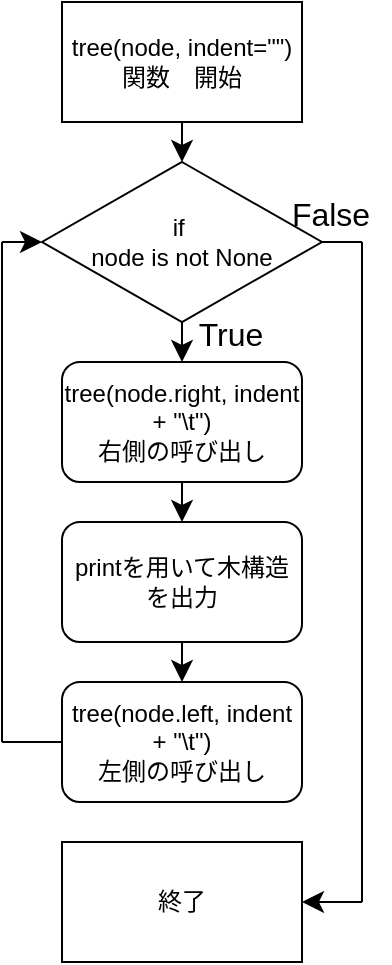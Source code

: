 <mxfile version="24.7.1" type="onedrive">
  <diagram name="ページ1" id="g-w2g6YNX4nKCftyRBRY">
    <mxGraphModel grid="1" page="0" gridSize="10" guides="1" tooltips="1" connect="1" arrows="1" fold="1" pageScale="1" pageWidth="827" pageHeight="1169" math="0" shadow="0">
      <root>
        <mxCell id="0" />
        <mxCell id="1" parent="0" />
        <mxCell id="yZJja9pP5Hla1c1Gb10V-8" style="edgeStyle=none;curved=1;rounded=0;orthogonalLoop=1;jettySize=auto;html=1;exitX=0.5;exitY=1;exitDx=0;exitDy=0;fontSize=12;startSize=8;endSize=8;" edge="1" parent="1" source="yZJja9pP5Hla1c1Gb10V-1" target="yZJja9pP5Hla1c1Gb10V-2">
          <mxGeometry relative="1" as="geometry" />
        </mxCell>
        <mxCell id="yZJja9pP5Hla1c1Gb10V-1" value="tree(node, indent=&quot;&quot;)&lt;div&gt;関数　開始&lt;/div&gt;" style="rounded=0;whiteSpace=wrap;html=1;" vertex="1" parent="1">
          <mxGeometry y="-120" width="120" height="60" as="geometry" />
        </mxCell>
        <mxCell id="yZJja9pP5Hla1c1Gb10V-9" style="edgeStyle=none;curved=1;rounded=0;orthogonalLoop=1;jettySize=auto;html=1;exitX=0.5;exitY=1;exitDx=0;exitDy=0;entryX=0.5;entryY=0;entryDx=0;entryDy=0;fontSize=12;startSize=8;endSize=8;" edge="1" parent="1" source="yZJja9pP5Hla1c1Gb10V-2" target="yZJja9pP5Hla1c1Gb10V-3">
          <mxGeometry relative="1" as="geometry" />
        </mxCell>
        <mxCell id="yZJja9pP5Hla1c1Gb10V-2" value="if&amp;nbsp;&lt;div&gt;node is not None&lt;/div&gt;" style="rhombus;whiteSpace=wrap;html=1;" vertex="1" parent="1">
          <mxGeometry x="-10" y="-40" width="140" height="80" as="geometry" />
        </mxCell>
        <mxCell id="yZJja9pP5Hla1c1Gb10V-10" style="edgeStyle=none;curved=1;rounded=0;orthogonalLoop=1;jettySize=auto;html=1;exitX=0.5;exitY=1;exitDx=0;exitDy=0;entryX=0.5;entryY=0;entryDx=0;entryDy=0;fontSize=12;startSize=8;endSize=8;" edge="1" parent="1" source="yZJja9pP5Hla1c1Gb10V-3" target="yZJja9pP5Hla1c1Gb10V-5">
          <mxGeometry relative="1" as="geometry" />
        </mxCell>
        <mxCell id="yZJja9pP5Hla1c1Gb10V-3" value="tree(node.right, indent + &quot;\t&quot;)　&lt;div&gt;右側の呼び出し&lt;/div&gt;" style="rounded=1;whiteSpace=wrap;html=1;" vertex="1" parent="1">
          <mxGeometry y="60" width="120" height="60" as="geometry" />
        </mxCell>
        <mxCell id="yZJja9pP5Hla1c1Gb10V-11" style="edgeStyle=none;curved=1;rounded=0;orthogonalLoop=1;jettySize=auto;html=1;exitX=0.5;exitY=1;exitDx=0;exitDy=0;entryX=0.5;entryY=0;entryDx=0;entryDy=0;fontSize=12;startSize=8;endSize=8;" edge="1" parent="1" source="yZJja9pP5Hla1c1Gb10V-5" target="yZJja9pP5Hla1c1Gb10V-6">
          <mxGeometry relative="1" as="geometry" />
        </mxCell>
        <mxCell id="yZJja9pP5Hla1c1Gb10V-5" value="printを用いて木構造を出力" style="rounded=1;whiteSpace=wrap;html=1;" vertex="1" parent="1">
          <mxGeometry y="140" width="120" height="60" as="geometry" />
        </mxCell>
        <UserObject label="tree(node.left, indent + &quot;\t&quot;)&lt;div&gt;左側の呼び出し&lt;/div&gt;" link="tree(node.left, indent + &quot;\t&quot;)" id="yZJja9pP5Hla1c1Gb10V-6">
          <mxCell style="rounded=1;whiteSpace=wrap;html=1;" vertex="1" parent="1">
            <mxGeometry y="220" width="120" height="60" as="geometry" />
          </mxCell>
        </UserObject>
        <mxCell id="yZJja9pP5Hla1c1Gb10V-13" value="終了" style="rounded=0;whiteSpace=wrap;html=1;" vertex="1" parent="1">
          <mxGeometry y="300" width="120" height="60" as="geometry" />
        </mxCell>
        <mxCell id="yZJja9pP5Hla1c1Gb10V-14" value="" style="endArrow=none;html=1;rounded=0;fontSize=12;startSize=8;endSize=8;curved=1;exitX=0;exitY=0.5;exitDx=0;exitDy=0;" edge="1" parent="1" source="yZJja9pP5Hla1c1Gb10V-6">
          <mxGeometry width="50" height="50" relative="1" as="geometry">
            <mxPoint x="30" y="210" as="sourcePoint" />
            <mxPoint x="-30" y="250" as="targetPoint" />
          </mxGeometry>
        </mxCell>
        <mxCell id="yZJja9pP5Hla1c1Gb10V-15" value="" style="endArrow=none;html=1;rounded=0;fontSize=12;startSize=8;endSize=8;curved=1;" edge="1" parent="1">
          <mxGeometry width="50" height="50" relative="1" as="geometry">
            <mxPoint x="-30" y="250" as="sourcePoint" />
            <mxPoint x="-30" as="targetPoint" />
          </mxGeometry>
        </mxCell>
        <mxCell id="yZJja9pP5Hla1c1Gb10V-16" value="" style="endArrow=classic;html=1;rounded=0;fontSize=12;startSize=8;endSize=8;curved=1;entryX=0;entryY=0.5;entryDx=0;entryDy=0;" edge="1" parent="1" target="yZJja9pP5Hla1c1Gb10V-2">
          <mxGeometry width="50" height="50" relative="1" as="geometry">
            <mxPoint x="-30" as="sourcePoint" />
            <mxPoint x="80" y="160" as="targetPoint" />
          </mxGeometry>
        </mxCell>
        <mxCell id="yZJja9pP5Hla1c1Gb10V-17" value="" style="endArrow=none;html=1;rounded=0;fontSize=12;startSize=8;endSize=8;curved=1;entryX=1;entryY=0.5;entryDx=0;entryDy=0;" edge="1" parent="1" target="yZJja9pP5Hla1c1Gb10V-2">
          <mxGeometry width="50" height="50" relative="1" as="geometry">
            <mxPoint x="150" as="sourcePoint" />
            <mxPoint x="110" y="140" as="targetPoint" />
          </mxGeometry>
        </mxCell>
        <mxCell id="yZJja9pP5Hla1c1Gb10V-18" value="" style="endArrow=none;html=1;rounded=0;fontSize=12;startSize=8;endSize=8;curved=1;" edge="1" parent="1">
          <mxGeometry width="50" height="50" relative="1" as="geometry">
            <mxPoint x="150" y="330" as="sourcePoint" />
            <mxPoint x="150" as="targetPoint" />
          </mxGeometry>
        </mxCell>
        <mxCell id="yZJja9pP5Hla1c1Gb10V-19" value="" style="endArrow=classic;html=1;rounded=0;fontSize=12;startSize=8;endSize=8;curved=1;entryX=1;entryY=0.5;entryDx=0;entryDy=0;" edge="1" parent="1" target="yZJja9pP5Hla1c1Gb10V-13">
          <mxGeometry width="50" height="50" relative="1" as="geometry">
            <mxPoint x="150" y="330" as="sourcePoint" />
            <mxPoint x="110" y="140" as="targetPoint" />
          </mxGeometry>
        </mxCell>
        <mxCell id="yZJja9pP5Hla1c1Gb10V-20" value="False" style="text;html=1;align=center;verticalAlign=middle;resizable=0;points=[];autosize=1;strokeColor=none;fillColor=none;fontSize=16;" vertex="1" parent="1">
          <mxGeometry x="104" y="-29" width="60" height="30" as="geometry" />
        </mxCell>
        <mxCell id="yZJja9pP5Hla1c1Gb10V-21" value="True" style="text;html=1;align=center;verticalAlign=middle;resizable=0;points=[];autosize=1;strokeColor=none;fillColor=none;fontSize=16;" vertex="1" parent="1">
          <mxGeometry x="54" y="31" width="60" height="30" as="geometry" />
        </mxCell>
      </root>
    </mxGraphModel>
  </diagram>
</mxfile>
